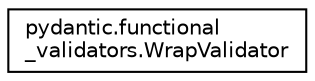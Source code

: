 digraph "Graphical Class Hierarchy"
{
 // LATEX_PDF_SIZE
  edge [fontname="Helvetica",fontsize="10",labelfontname="Helvetica",labelfontsize="10"];
  node [fontname="Helvetica",fontsize="10",shape=record];
  rankdir="LR";
  Node0 [label="pydantic.functional\l_validators.WrapValidator",height=0.2,width=0.4,color="black", fillcolor="white", style="filled",URL="$classpydantic_1_1functional__validators_1_1WrapValidator.html",tooltip="!! abstract \"Usage Documentation\" field wrap validators"];
}
